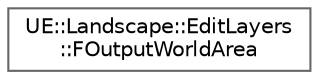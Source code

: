 digraph "Graphical Class Hierarchy"
{
 // INTERACTIVE_SVG=YES
 // LATEX_PDF_SIZE
  bgcolor="transparent";
  edge [fontname=Helvetica,fontsize=10,labelfontname=Helvetica,labelfontsize=10];
  node [fontname=Helvetica,fontsize=10,shape=box,height=0.2,width=0.4];
  rankdir="LR";
  Node0 [id="Node000000",label="UE::Landscape::EditLayers\l::FOutputWorldArea",height=0.2,width=0.4,color="grey40", fillcolor="white", style="filled",URL="$d6/dec/classUE_1_1Landscape_1_1EditLayers_1_1FOutputWorldArea.html",tooltip="Describes the output area needed where a given edit layer renderer's render item writes: this allows ..."];
}

